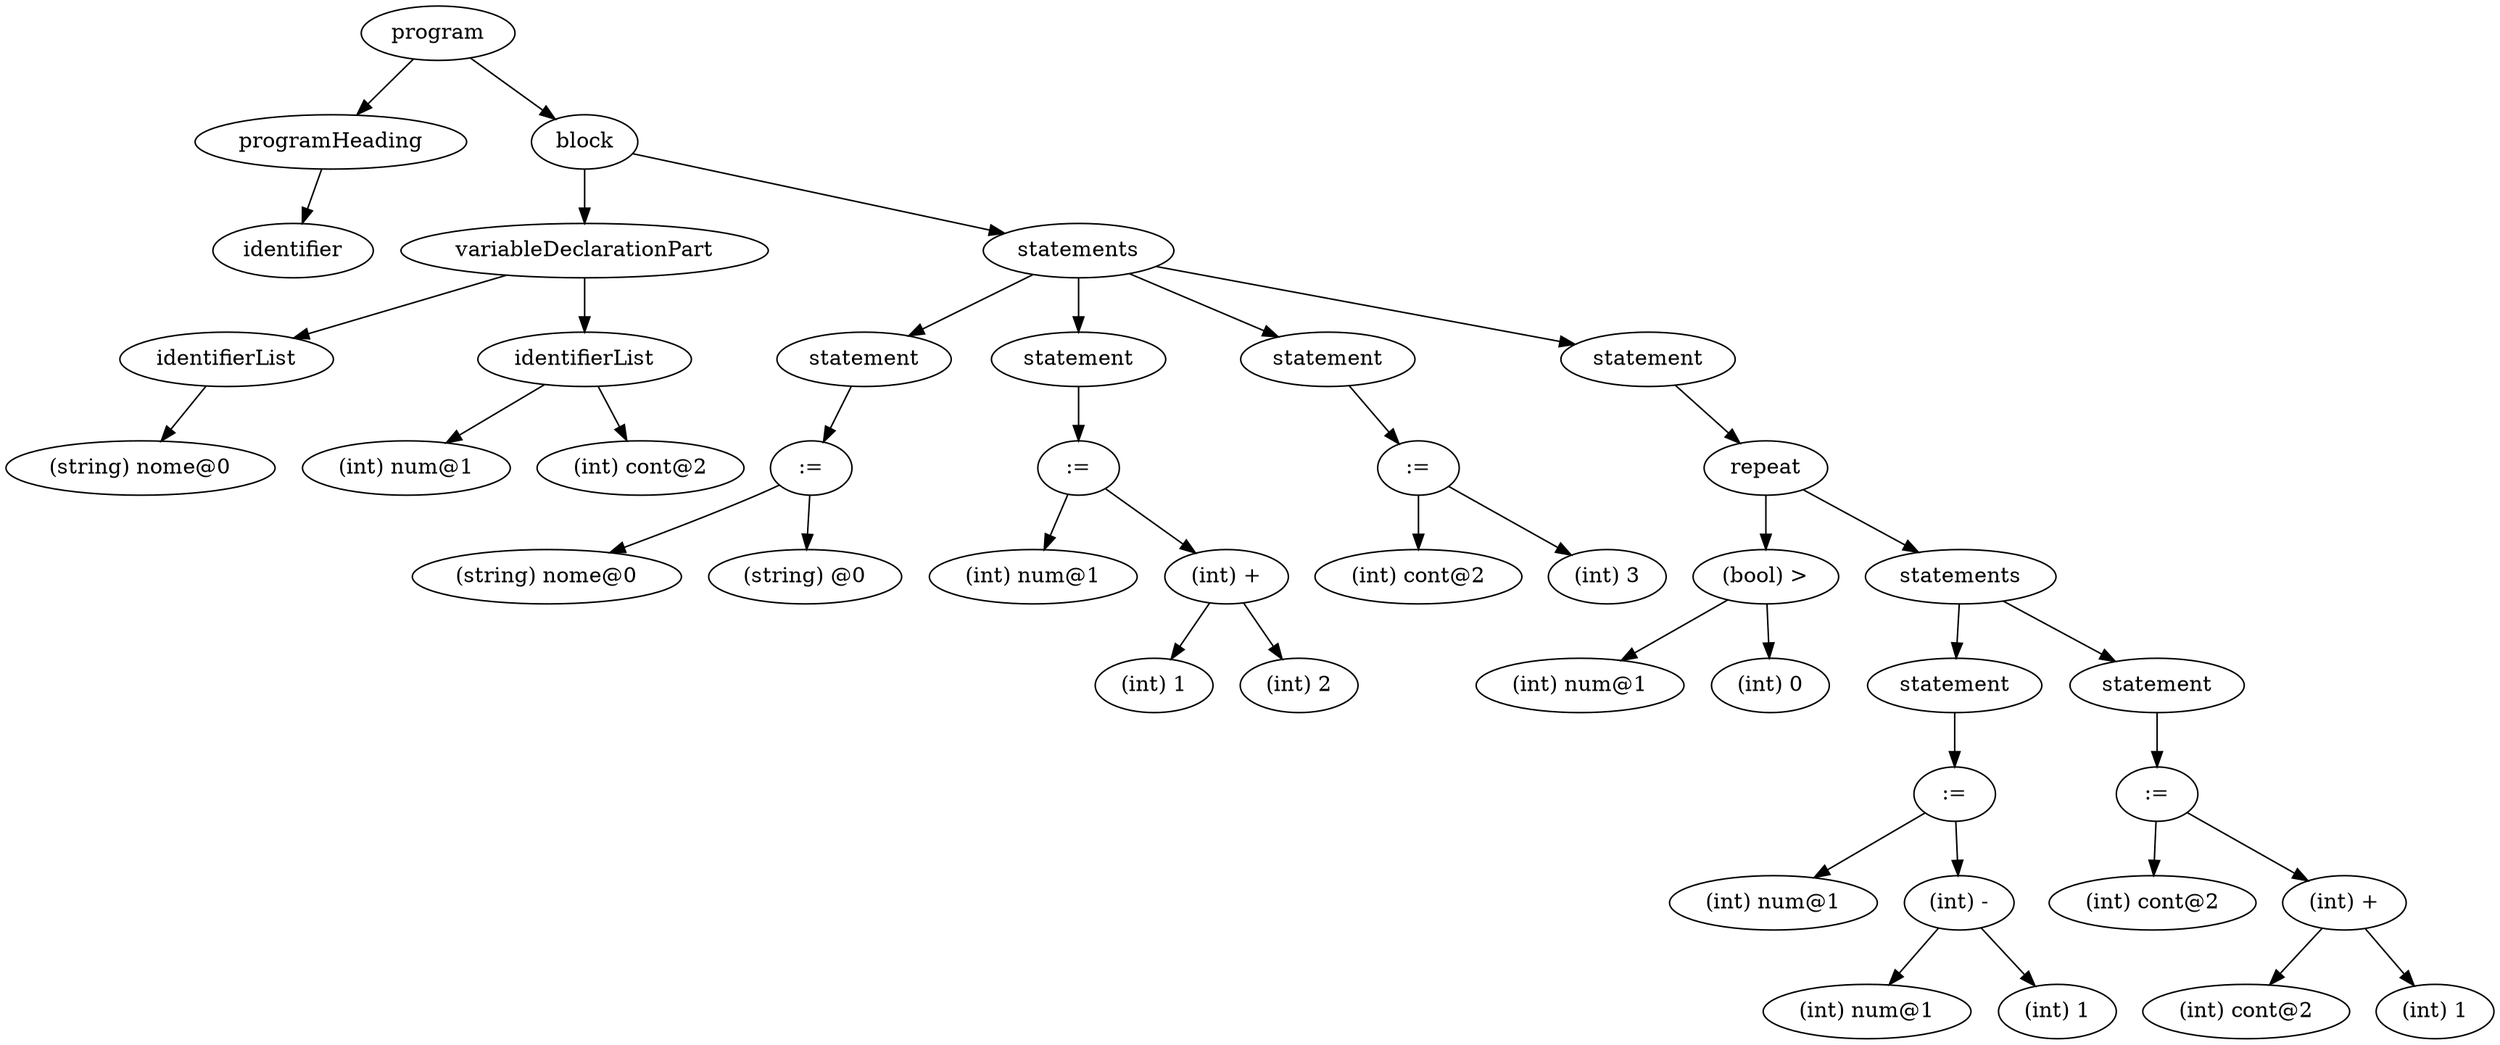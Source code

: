 digraph {
graph [ordering="out"];
node0[label="program"];
node1[label="programHeading"];
node2[label="identifier"];
node1 -> node2;
node0 -> node1;
node3[label="block"];
node4[label="variableDeclarationPart"];
node5[label="identifierList"];
node6[label="(string) nome@0"];
node5 -> node6;
node4 -> node5;
node7[label="identifierList"];
node8[label="(int) num@1"];
node7 -> node8;
node9[label="(int) cont@2"];
node7 -> node9;
node4 -> node7;
node3 -> node4;
node10[label="statements"];
node11[label="statement"];
node12[label=":="];
node13[label="(string) nome@0"];
node12 -> node13;
node14[label="(string) @0"];
node12 -> node14;
node11 -> node12;
node10 -> node11;
node15[label="statement"];
node16[label=":="];
node17[label="(int) num@1"];
node16 -> node17;
node18[label="(int) +"];
node19[label="(int) 1"];
node18 -> node19;
node20[label="(int) 2"];
node18 -> node20;
node16 -> node18;
node15 -> node16;
node10 -> node15;
node21[label="statement"];
node22[label=":="];
node23[label="(int) cont@2"];
node22 -> node23;
node24[label="(int) 3"];
node22 -> node24;
node21 -> node22;
node10 -> node21;
node25[label="statement"];
node26[label="repeat"];
node27[label="(bool) >"];
node28[label="(int) num@1"];
node27 -> node28;
node29[label="(int) 0"];
node27 -> node29;
node26 -> node27;
node30[label="statements"];
node31[label="statement"];
node32[label=":="];
node33[label="(int) num@1"];
node32 -> node33;
node34[label="(int) -"];
node35[label="(int) num@1"];
node34 -> node35;
node36[label="(int) 1"];
node34 -> node36;
node32 -> node34;
node31 -> node32;
node30 -> node31;
node37[label="statement"];
node38[label=":="];
node39[label="(int) cont@2"];
node38 -> node39;
node40[label="(int) +"];
node41[label="(int) cont@2"];
node40 -> node41;
node42[label="(int) 1"];
node40 -> node42;
node38 -> node40;
node37 -> node38;
node30 -> node37;
node26 -> node30;
node25 -> node26;
node10 -> node25;
node3 -> node10;
node0 -> node3;
}
